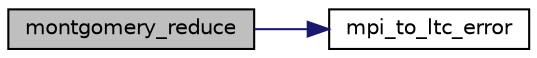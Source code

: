 digraph "montgomery_reduce"
{
 // LATEX_PDF_SIZE
  edge [fontname="Helvetica",fontsize="10",labelfontname="Helvetica",labelfontsize="10"];
  node [fontname="Helvetica",fontsize="10",shape=record];
  rankdir="LR";
  Node73 [label="montgomery_reduce",height=0.2,width=0.4,color="black", fillcolor="grey75", style="filled", fontcolor="black",tooltip=" "];
  Node73 -> Node74 [color="midnightblue",fontsize="10",style="solid",fontname="Helvetica"];
  Node74 [label="mpi_to_ltc_error",height=0.2,width=0.4,color="black", fillcolor="white", style="filled",URL="$ltm__desc_8c.html#abc21dd3358332c6bcdd2ec873ab5c5a6",tooltip="Convert a MPI error to a LTC error (Possibly the most powerful function ever! Oh wait...."];
}
